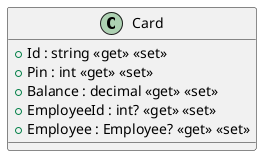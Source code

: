 @startuml
class Card {
    + Id : string <<get>> <<set>>
    + Pin : int <<get>> <<set>>
    + Balance : decimal <<get>> <<set>>
    + EmployeeId : int? <<get>> <<set>>
    + Employee : Employee? <<get>> <<set>>
}
@enduml
